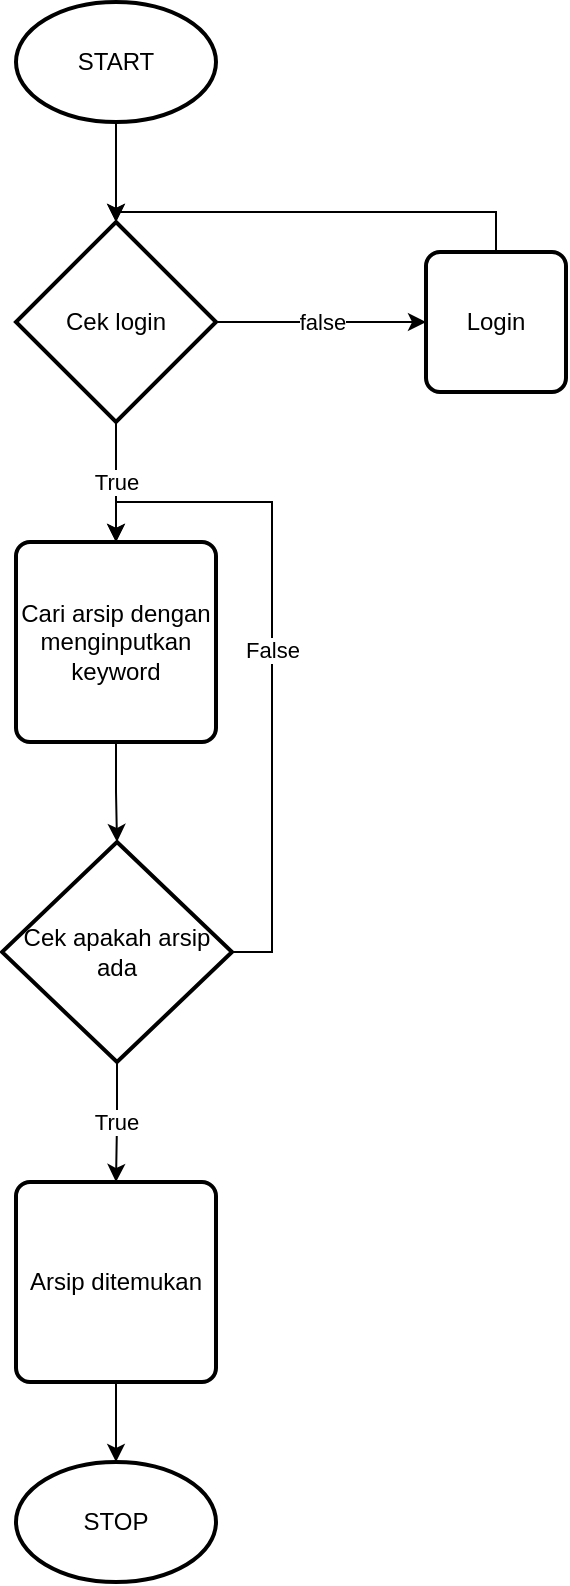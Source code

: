 <mxfile version="21.8.1" type="github">
  <diagram name="Page-1" id="3PSPPRO8mxTIw1ttc0b9">
    <mxGraphModel dx="880" dy="438" grid="1" gridSize="10" guides="1" tooltips="1" connect="1" arrows="1" fold="1" page="1" pageScale="1" pageWidth="850" pageHeight="1100" math="0" shadow="0">
      <root>
        <mxCell id="0" />
        <mxCell id="1" parent="0" />
        <mxCell id="UvliD-T3ivEQi_s3I1gt-2" value="START" style="strokeWidth=2;html=1;shape=mxgraph.flowchart.start_1;whiteSpace=wrap;" vertex="1" parent="1">
          <mxGeometry x="375" y="30" width="100" height="60" as="geometry" />
        </mxCell>
        <mxCell id="UvliD-T3ivEQi_s3I1gt-6" value="false" style="edgeStyle=orthogonalEdgeStyle;rounded=0;orthogonalLoop=1;jettySize=auto;html=1;exitX=1;exitY=0.5;exitDx=0;exitDy=0;exitPerimeter=0;entryX=0;entryY=0.5;entryDx=0;entryDy=0;" edge="1" parent="1" source="UvliD-T3ivEQi_s3I1gt-3" target="UvliD-T3ivEQi_s3I1gt-5">
          <mxGeometry relative="1" as="geometry" />
        </mxCell>
        <mxCell id="UvliD-T3ivEQi_s3I1gt-9" value="True" style="edgeStyle=orthogonalEdgeStyle;rounded=0;orthogonalLoop=1;jettySize=auto;html=1;exitX=0.5;exitY=1;exitDx=0;exitDy=0;exitPerimeter=0;entryX=0.5;entryY=0;entryDx=0;entryDy=0;" edge="1" parent="1" source="UvliD-T3ivEQi_s3I1gt-3" target="UvliD-T3ivEQi_s3I1gt-8">
          <mxGeometry relative="1" as="geometry" />
        </mxCell>
        <mxCell id="UvliD-T3ivEQi_s3I1gt-3" value="Cek login" style="strokeWidth=2;html=1;shape=mxgraph.flowchart.decision;whiteSpace=wrap;" vertex="1" parent="1">
          <mxGeometry x="375" y="140" width="100" height="100" as="geometry" />
        </mxCell>
        <mxCell id="UvliD-T3ivEQi_s3I1gt-4" style="edgeStyle=orthogonalEdgeStyle;rounded=0;orthogonalLoop=1;jettySize=auto;html=1;exitX=0.5;exitY=1;exitDx=0;exitDy=0;exitPerimeter=0;entryX=0.5;entryY=0;entryDx=0;entryDy=0;entryPerimeter=0;" edge="1" parent="1" source="UvliD-T3ivEQi_s3I1gt-2" target="UvliD-T3ivEQi_s3I1gt-3">
          <mxGeometry relative="1" as="geometry" />
        </mxCell>
        <mxCell id="UvliD-T3ivEQi_s3I1gt-5" value="Login" style="rounded=1;whiteSpace=wrap;html=1;absoluteArcSize=1;arcSize=14;strokeWidth=2;" vertex="1" parent="1">
          <mxGeometry x="580" y="155" width="70" height="70" as="geometry" />
        </mxCell>
        <mxCell id="UvliD-T3ivEQi_s3I1gt-7" style="edgeStyle=orthogonalEdgeStyle;rounded=0;orthogonalLoop=1;jettySize=auto;html=1;exitX=0.5;exitY=0;exitDx=0;exitDy=0;entryX=0.5;entryY=0;entryDx=0;entryDy=0;entryPerimeter=0;" edge="1" parent="1" source="UvliD-T3ivEQi_s3I1gt-5" target="UvliD-T3ivEQi_s3I1gt-3">
          <mxGeometry relative="1" as="geometry" />
        </mxCell>
        <mxCell id="UvliD-T3ivEQi_s3I1gt-8" value="Cari arsip dengan menginputkan keyword" style="rounded=1;whiteSpace=wrap;html=1;absoluteArcSize=1;arcSize=14;strokeWidth=2;" vertex="1" parent="1">
          <mxGeometry x="375" y="300" width="100" height="100" as="geometry" />
        </mxCell>
        <mxCell id="UvliD-T3ivEQi_s3I1gt-10" value="Arsip ditemukan" style="rounded=1;whiteSpace=wrap;html=1;absoluteArcSize=1;arcSize=14;strokeWidth=2;" vertex="1" parent="1">
          <mxGeometry x="375" y="620" width="100" height="100" as="geometry" />
        </mxCell>
        <mxCell id="UvliD-T3ivEQi_s3I1gt-13" value="False" style="edgeStyle=orthogonalEdgeStyle;rounded=0;orthogonalLoop=1;jettySize=auto;html=1;exitX=1;exitY=0.5;exitDx=0;exitDy=0;exitPerimeter=0;entryX=0.5;entryY=0;entryDx=0;entryDy=0;" edge="1" parent="1" source="UvliD-T3ivEQi_s3I1gt-11" target="UvliD-T3ivEQi_s3I1gt-8">
          <mxGeometry relative="1" as="geometry" />
        </mxCell>
        <mxCell id="UvliD-T3ivEQi_s3I1gt-14" value="True" style="edgeStyle=orthogonalEdgeStyle;rounded=0;orthogonalLoop=1;jettySize=auto;html=1;exitX=0.5;exitY=1;exitDx=0;exitDy=0;exitPerimeter=0;" edge="1" parent="1" source="UvliD-T3ivEQi_s3I1gt-11" target="UvliD-T3ivEQi_s3I1gt-10">
          <mxGeometry relative="1" as="geometry" />
        </mxCell>
        <mxCell id="UvliD-T3ivEQi_s3I1gt-11" value="Cek apakah arsip ada" style="strokeWidth=2;html=1;shape=mxgraph.flowchart.decision;whiteSpace=wrap;" vertex="1" parent="1">
          <mxGeometry x="368" y="450" width="115" height="110" as="geometry" />
        </mxCell>
        <mxCell id="UvliD-T3ivEQi_s3I1gt-12" style="edgeStyle=orthogonalEdgeStyle;rounded=0;orthogonalLoop=1;jettySize=auto;html=1;exitX=0.5;exitY=1;exitDx=0;exitDy=0;entryX=0.5;entryY=0;entryDx=0;entryDy=0;entryPerimeter=0;" edge="1" parent="1" source="UvliD-T3ivEQi_s3I1gt-8" target="UvliD-T3ivEQi_s3I1gt-11">
          <mxGeometry relative="1" as="geometry" />
        </mxCell>
        <mxCell id="UvliD-T3ivEQi_s3I1gt-15" value="STOP" style="strokeWidth=2;html=1;shape=mxgraph.flowchart.start_1;whiteSpace=wrap;" vertex="1" parent="1">
          <mxGeometry x="375" y="760" width="100" height="60" as="geometry" />
        </mxCell>
        <mxCell id="UvliD-T3ivEQi_s3I1gt-17" style="edgeStyle=orthogonalEdgeStyle;rounded=0;orthogonalLoop=1;jettySize=auto;html=1;exitX=0.5;exitY=1;exitDx=0;exitDy=0;entryX=0.5;entryY=0;entryDx=0;entryDy=0;entryPerimeter=0;" edge="1" parent="1" source="UvliD-T3ivEQi_s3I1gt-10" target="UvliD-T3ivEQi_s3I1gt-15">
          <mxGeometry relative="1" as="geometry" />
        </mxCell>
      </root>
    </mxGraphModel>
  </diagram>
</mxfile>
